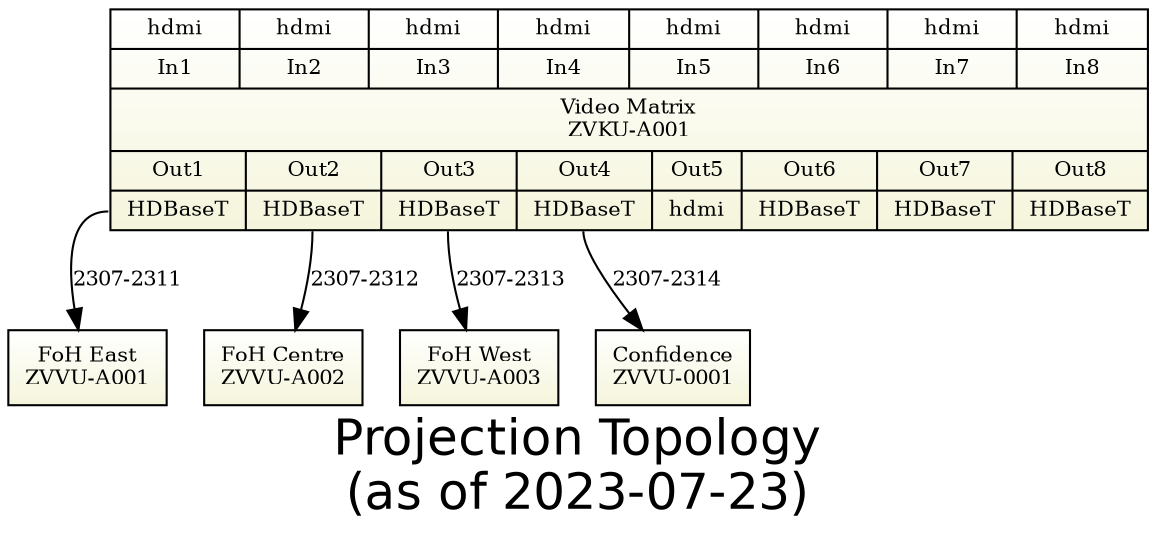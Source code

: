 digraph projectiontopology { 
graph [overlap = true, fontsize = 24, 
      label="Projection Topology\n(as of 2023-07-23)",
      fontname = Helvetica]
    
node [shape=record, style=filled , fillcolor="white:beige",fontsize = 10,  
      gradientangle=270]
zvkua001 [label="{
  {{<i1>hdmi|In1}|{<i2>hdmi|In2}|{<i3>hdmi|In3}|{<i4>hdmi|In4}|{<i5>hdmi|In5}|{<i6>hdmi|In6}|{<i7>hdmi|In7}|{<i8>hdmi|In8}}
  |Video Matrix\nZVKU-A001|
  {{Out1|<o1>HDBaseT}|{Out2|<o2>HDBaseT}|{Out3|<o3>HDBaseT}|{Out4|<o4>HDBaseT}|{Out5|<o5>hdmi}|{Out6|<o6>HDBaseT}|{Out7|<o7>HDBaseT}|{Out8|<o8>HDBaseT} } }"]
  
node [shape=record, tooltip="" ]
 
zvvua001 [label="{FoH East\nZVVU-A001}"] 
zvvua002 [label="{FoH Centre\nZVVU-A002}"]
zvvua003 [label="{FoH West\nZVVU-A003}"]
zvvu0001 [label="{Confidence\nZVVU-0001}", tooltip="Rear Projector"]
   
zvkua001:o1 -> zvvua001 [label="2307-2311" fontsize=10]
zvkua001:o2 -> zvvua002 [label="2307-2312" fontsize=10]
zvkua001:o3 -> zvvua003 [label="2307-2313" fontsize=10]
zvkua001:o4 -> zvvu0001 [label="2307-2314" fontsize=10] 
  
{rank=same; zvvua003; zvvua002; zvvua001; zvvu0001;  }
} 